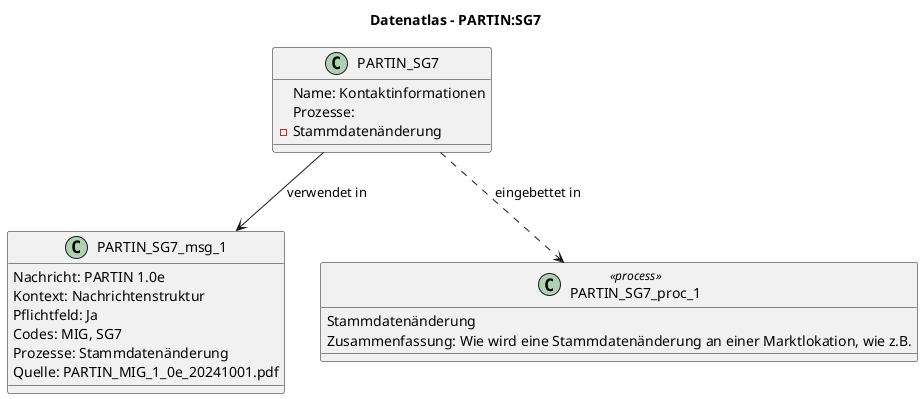 @startuml
title Datenatlas – PARTIN:SG7
class PARTIN_SG7 {
  Name: Kontaktinformationen
  Prozesse:
    - Stammdatenänderung
}
class PARTIN_SG7_msg_1 {
  Nachricht: PARTIN 1.0e
  Kontext: Nachrichtenstruktur
  Pflichtfeld: Ja
  Codes: MIG, SG7
  Prozesse: Stammdatenänderung
  Quelle: PARTIN_MIG_1_0e_20241001.pdf
}
PARTIN_SG7 --> PARTIN_SG7_msg_1 : verwendet in
class PARTIN_SG7_proc_1 <<process>> {
  Stammdatenänderung
  Zusammenfassung: Wie wird eine Stammdatenänderung an einer Marktlokation, wie z.B.
}
PARTIN_SG7 ..> PARTIN_SG7_proc_1 : eingebettet in
@enduml
